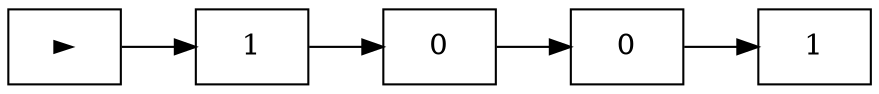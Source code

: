 digraph G {
    rankdir=LR;
    node [shape=record];
    node0 [label="&#9658;"];
    node1 [label="1"];
    node0 -> node1;
    node2 [label="0"];
    node1 -> node2;
    node3 [label="0"];
    node2 -> node3;
    node4 [label="1"];
    node3 -> node4;
}
